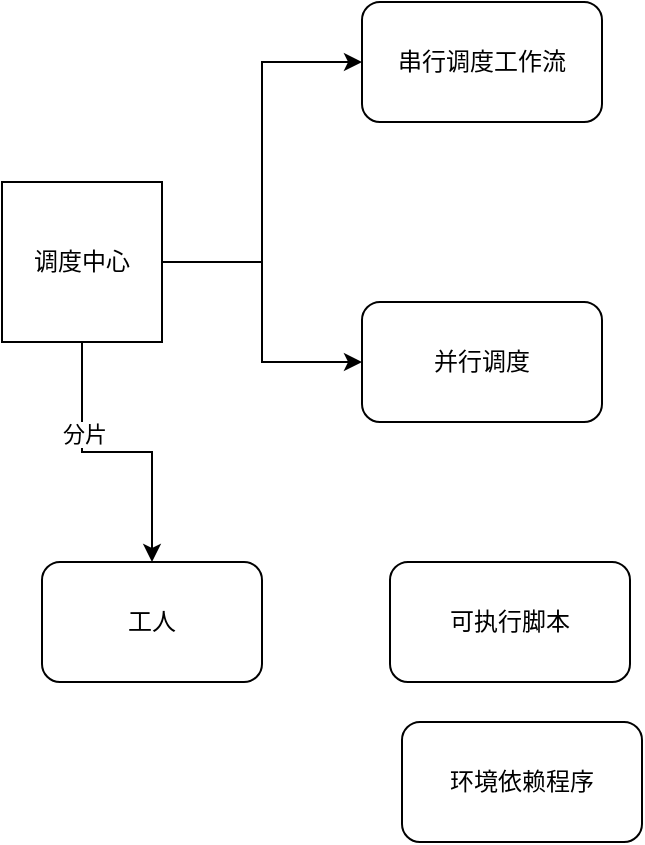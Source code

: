 <mxfile version="13.0.9" type="github">
  <diagram id="5A1YQ_xeDMBMNBrQjHtv" name="Page-1">
    <mxGraphModel dx="782" dy="437" grid="1" gridSize="10" guides="1" tooltips="1" connect="1" arrows="1" fold="1" page="1" pageScale="1" pageWidth="827" pageHeight="1169" math="0" shadow="0">
      <root>
        <mxCell id="0" />
        <mxCell id="1" parent="0" />
        <mxCell id="GUAbIByXM7yIVpslijOQ-3" style="edgeStyle=orthogonalEdgeStyle;rounded=0;orthogonalLoop=1;jettySize=auto;html=1;entryX=0;entryY=0.5;entryDx=0;entryDy=0;" edge="1" parent="1" source="GUAbIByXM7yIVpslijOQ-1" target="GUAbIByXM7yIVpslijOQ-6">
          <mxGeometry relative="1" as="geometry">
            <mxPoint x="260" y="125" as="targetPoint" />
          </mxGeometry>
        </mxCell>
        <mxCell id="GUAbIByXM7yIVpslijOQ-5" style="edgeStyle=orthogonalEdgeStyle;rounded=0;orthogonalLoop=1;jettySize=auto;html=1;" edge="1" parent="1" source="GUAbIByXM7yIVpslijOQ-1" target="GUAbIByXM7yIVpslijOQ-4">
          <mxGeometry relative="1" as="geometry" />
        </mxCell>
        <mxCell id="GUAbIByXM7yIVpslijOQ-8" style="edgeStyle=orthogonalEdgeStyle;rounded=0;orthogonalLoop=1;jettySize=auto;html=1;exitX=0.5;exitY=1;exitDx=0;exitDy=0;" edge="1" parent="1" source="GUAbIByXM7yIVpslijOQ-1" target="GUAbIByXM7yIVpslijOQ-7">
          <mxGeometry relative="1" as="geometry" />
        </mxCell>
        <mxCell id="GUAbIByXM7yIVpslijOQ-9" value="分片" style="edgeLabel;html=1;align=center;verticalAlign=middle;resizable=0;points=[];" vertex="1" connectable="0" parent="GUAbIByXM7yIVpslijOQ-8">
          <mxGeometry x="-0.375" y="1" relative="1" as="geometry">
            <mxPoint as="offset" />
          </mxGeometry>
        </mxCell>
        <mxCell id="GUAbIByXM7yIVpslijOQ-1" value="调度中心" style="whiteSpace=wrap;html=1;aspect=fixed;" vertex="1" parent="1">
          <mxGeometry x="100" y="180" width="80" height="80" as="geometry" />
        </mxCell>
        <mxCell id="GUAbIByXM7yIVpslijOQ-4" value="并行调度" style="rounded=1;whiteSpace=wrap;html=1;" vertex="1" parent="1">
          <mxGeometry x="280" y="240" width="120" height="60" as="geometry" />
        </mxCell>
        <mxCell id="GUAbIByXM7yIVpslijOQ-6" value="&lt;span&gt;串行调度工作流&lt;/span&gt;" style="rounded=1;whiteSpace=wrap;html=1;" vertex="1" parent="1">
          <mxGeometry x="280" y="90" width="120" height="60" as="geometry" />
        </mxCell>
        <mxCell id="GUAbIByXM7yIVpslijOQ-7" value="工人" style="rounded=1;whiteSpace=wrap;html=1;" vertex="1" parent="1">
          <mxGeometry x="120" y="370" width="110" height="60" as="geometry" />
        </mxCell>
        <mxCell id="GUAbIByXM7yIVpslijOQ-11" value="可执行脚本" style="rounded=1;whiteSpace=wrap;html=1;" vertex="1" parent="1">
          <mxGeometry x="294" y="370" width="120" height="60" as="geometry" />
        </mxCell>
        <mxCell id="GUAbIByXM7yIVpslijOQ-12" value="环境依赖程序" style="rounded=1;whiteSpace=wrap;html=1;" vertex="1" parent="1">
          <mxGeometry x="300" y="450" width="120" height="60" as="geometry" />
        </mxCell>
      </root>
    </mxGraphModel>
  </diagram>
</mxfile>
